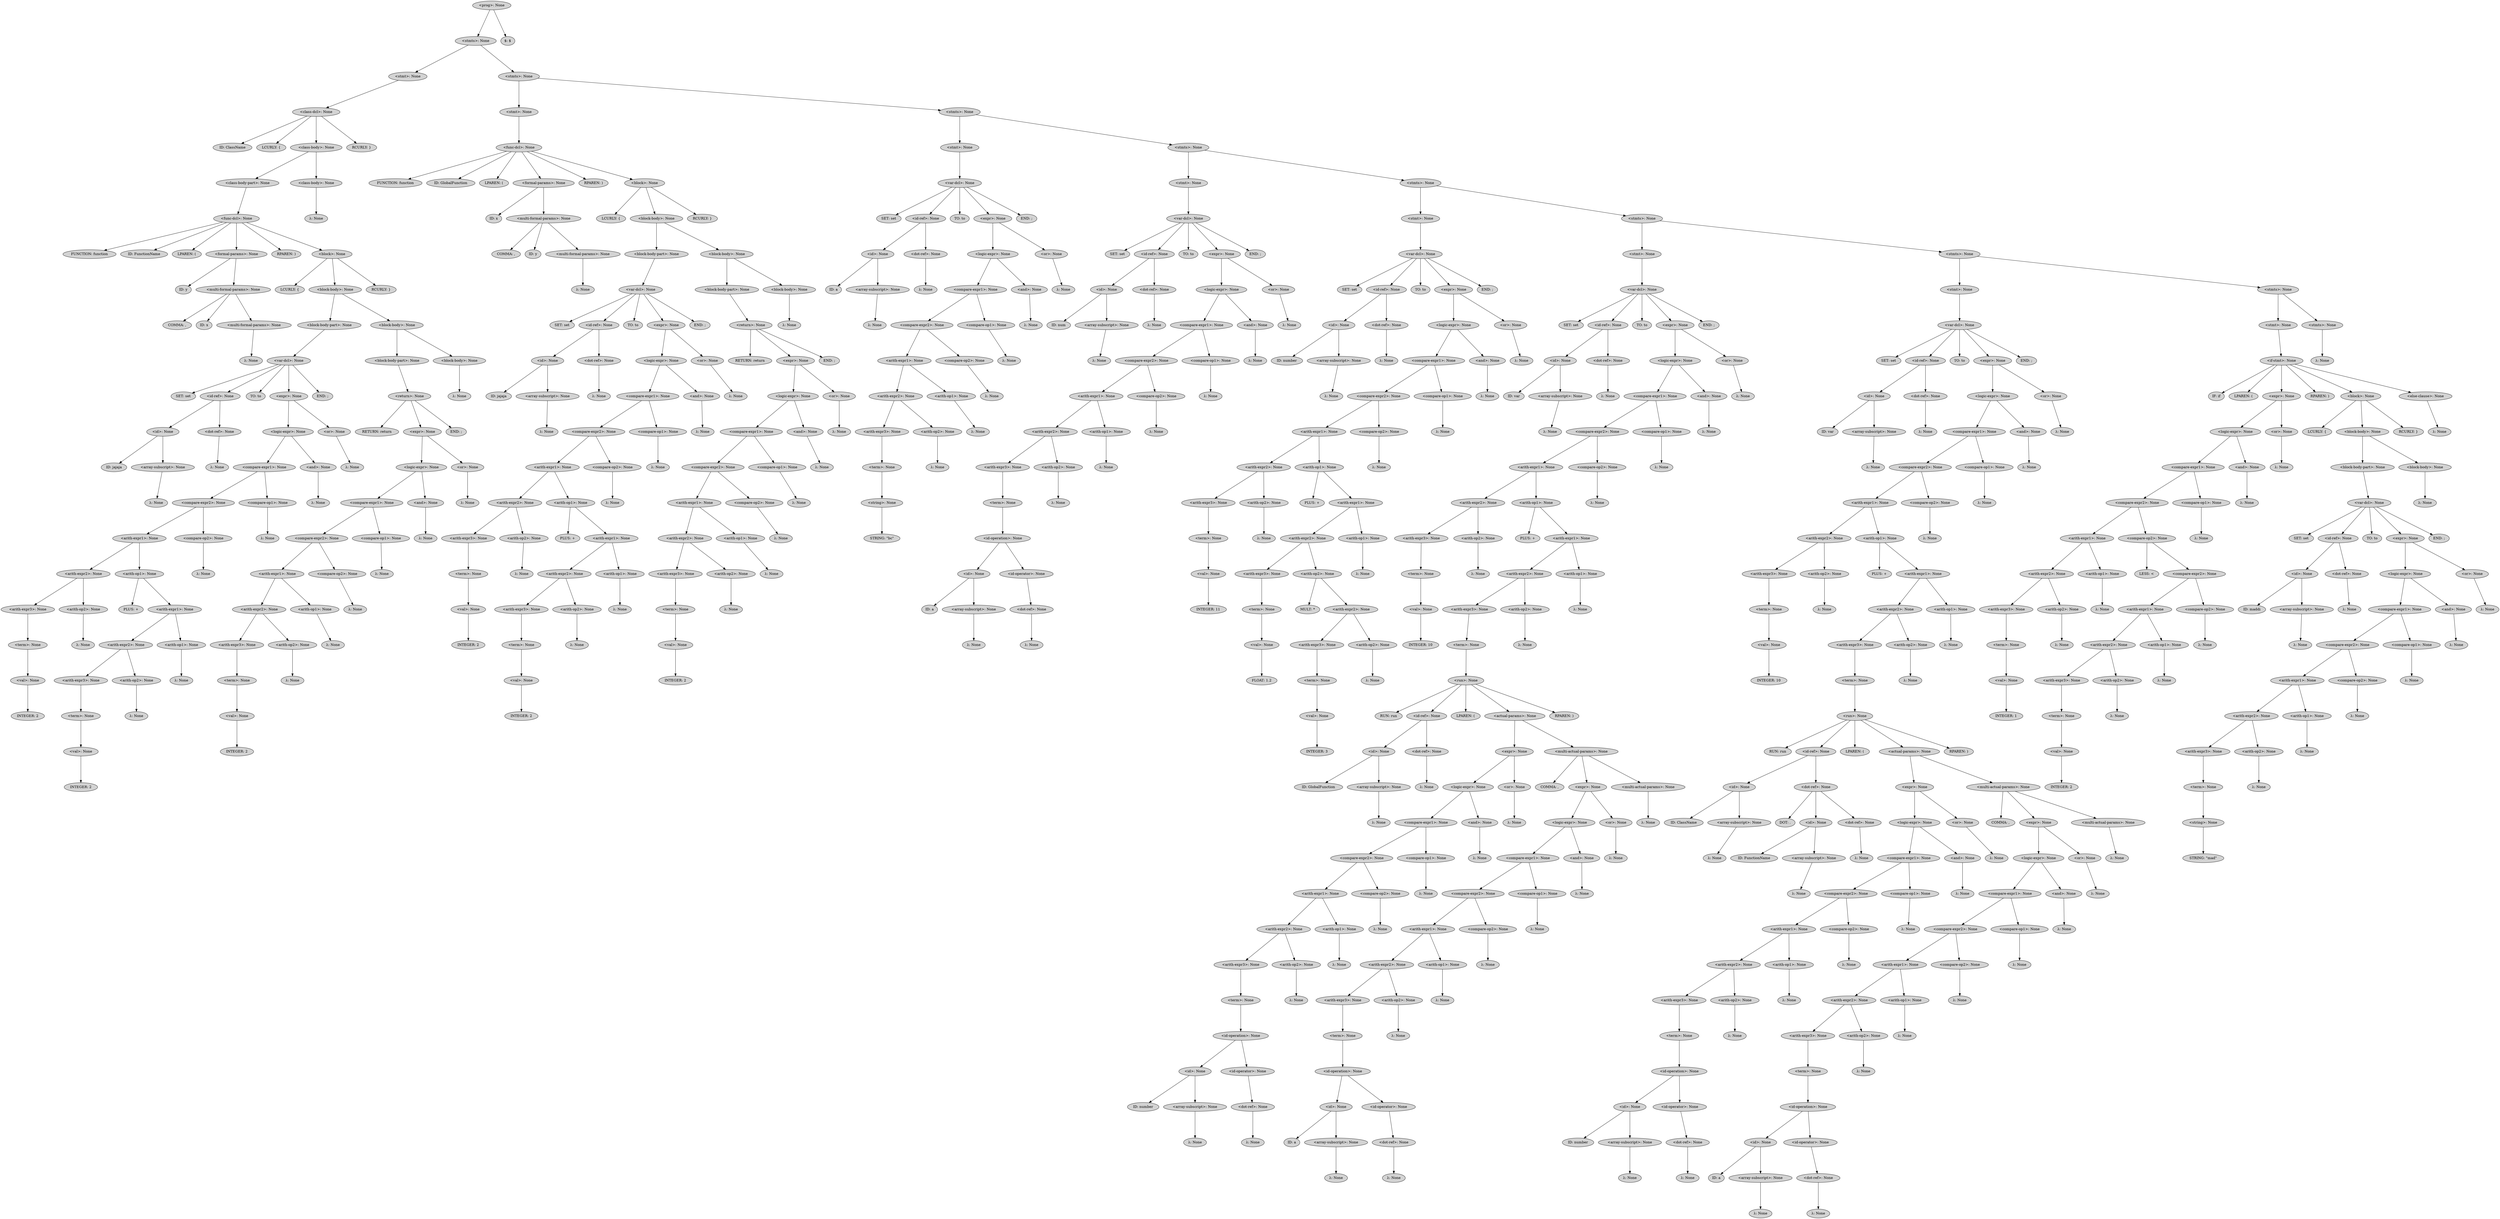 digraph G {
	graph [ranksep=1.5 ratio=fill]
	node [style=filled]
	overlap=false
	8727571259933 [label="<prog>: None"]
	-9223363309283515844 [label="<stmts>: None"]
	8727571259933 -> -9223363309283515844
	-9223363309283515872 [label="<stmt>: None"]
	-9223363309283515844 -> -9223363309283515872
	8727571259982 [label="<class-dcl>: None"]
	-9223363309283515872 -> 8727571259982
	8727571259940 [label="ID: ClassName"]
	8727571259982 -> 8727571259940
	-9223363309283515851 [label="LCURLY: {"]
	8727571259982 -> -9223363309283515851
	-9223363309283515830 [label="<class-body>: None"]
	8727571259982 -> -9223363309283515830
	-9223363309283515858 [label="<class-body-part>: None"]
	-9223363309283515830 -> -9223363309283515858
	8727571259989 [label="<func-dcl>: None"]
	-9223363309283515858 -> 8727571259989
	8727571259975 [label="FUNCTION: function"]
	8727571259989 -> 8727571259975
	-9223363309283515802 [label="ID: FunctionName"]
	8727571259989 -> -9223363309283515802
	-9223363309283515816 [label="LPAREN: ("]
	8727571259989 -> -9223363309283515816
	8727571260003 [label="<formal-params>: None"]
	8727571259989 -> 8727571260003
	-9223363309283515809 [label="ID: y"]
	8727571260003 -> -9223363309283515809
	8727571260010 [label="<multi-formal-params>: None"]
	8727571260003 -> 8727571260010
	8727571260017 [label="COMMA: ,"]
	8727571260010 -> 8727571260017
	-9223363309283515788 [label="ID: x"]
	8727571260010 -> -9223363309283515788
	8727571260024 [label="<multi-formal-params>: None"]
	8727571260010 -> 8727571260024
	-9223363309283515781 [label="λ: None"]
	8727571260024 -> -9223363309283515781
	-9223363309283515795 [label="RPAREN: )"]
	8727571259989 -> -9223363309283515795
	8727571259996 [label="<block>: None"]
	8727571259989 -> 8727571259996
	8727571260031 [label="LCURLY: {"]
	8727571259996 -> 8727571260031
	-9223363309283515774 [label="<block-body>: None"]
	8727571259996 -> -9223363309283515774
	-9223363309283515767 [label="<block-body-part>: None"]
	-9223363309283515774 -> -9223363309283515767
	-9223363309283515760 [label="<var-dcl>: None"]
	-9223363309283515767 -> -9223363309283515760
	8727571260052 [label="SET: set"]
	-9223363309283515760 -> 8727571260052
	-9223363309283515753 [label="<id-ref>: None"]
	-9223363309283515760 -> -9223363309283515753
	-9223363309283515739 [label="<id>: None"]
	-9223363309283515753 -> -9223363309283515739
	-9223363309283515732 [label="ID: jajaja"]
	-9223363309283515739 -> -9223363309283515732
	8727571260080 [label="<array-subscript>: None"]
	-9223363309283515739 -> 8727571260080
	-9223363309283515725 [label="λ: None"]
	8727571260080 -> -9223363309283515725
	8727571260073 [label="<dot-ref>: None"]
	-9223363309283515753 -> 8727571260073
	8727571260087 [label="λ: None"]
	8727571260073 -> 8727571260087
	8727571260059 [label="TO: to"]
	-9223363309283515760 -> 8727571260059
	-9223363309283515746 [label="<expr>: None"]
	-9223363309283515760 -> -9223363309283515746
	-9223363309283515718 [label="<logic-expr>: None"]
	-9223363309283515746 -> -9223363309283515718
	-9223363309283515711 [label="<compare-expr1>: None"]
	-9223363309283515718 -> -9223363309283515711
	-9223363309283515704 [label="<compare-expr2>: None"]
	-9223363309283515711 -> -9223363309283515704
	-9223363309283515697 [label="<arith-expr1>: None"]
	-9223363309283515704 -> -9223363309283515697
	-9223363309283515690 [label="<arith-expr2>: None"]
	-9223363309283515697 -> -9223363309283515690
	-9223363309283515683 [label="<arith-expr3>: None"]
	-9223363309283515690 -> -9223363309283515683
	-9223363309283515676 [label="<term>: None"]
	-9223363309283515683 -> -9223363309283515676
	8727571260136 [label="<val>: None"]
	-9223363309283515676 -> 8727571260136
	-9223363309283515669 [label="INTEGER: 2"]
	8727571260136 -> -9223363309283515669
	8727571260129 [label="<arith-op2>: None"]
	-9223363309283515690 -> 8727571260129
	8727571260143 [label="λ: None"]
	8727571260129 -> 8727571260143
	8727571260122 [label="<arith-op1>: None"]
	-9223363309283515697 -> 8727571260122
	-9223363309283515662 [label="PLUS: +"]
	8727571260122 -> -9223363309283515662
	8727571260150 [label="<arith-expr1>: None"]
	8727571260122 -> 8727571260150
	-9223363309283515655 [label="<arith-expr2>: None"]
	8727571260150 -> -9223363309283515655
	-9223363309283513596 [label="<arith-expr3>: None"]
	-9223363309283515655 -> -9223363309283513596
	-9223363309283513589 [label="<term>: None"]
	-9223363309283513596 -> -9223363309283513589
	8727571262223 [label="<val>: None"]
	-9223363309283513589 -> 8727571262223
	-9223363309283513582 [label="INTEGER: 2"]
	8727571262223 -> -9223363309283513582
	8727571262216 [label="<arith-op2>: None"]
	-9223363309283515655 -> 8727571262216
	8727571262230 [label="λ: None"]
	8727571262216 -> 8727571262230
	8727571260157 [label="<arith-op1>: None"]
	8727571260150 -> 8727571260157
	-9223363309283513575 [label="λ: None"]
	8727571260157 -> -9223363309283513575
	8727571260115 [label="<compare-op2>: None"]
	-9223363309283515704 -> 8727571260115
	8727571262237 [label="λ: None"]
	8727571260115 -> 8727571262237
	8727571260108 [label="<compare-op1>: None"]
	-9223363309283515711 -> 8727571260108
	-9223363309283513568 [label="λ: None"]
	8727571260108 -> -9223363309283513568
	8727571260101 [label="<and>: None"]
	-9223363309283515718 -> 8727571260101
	8727571262244 [label="λ: None"]
	8727571260101 -> 8727571262244
	8727571260094 [label="<or>: None"]
	-9223363309283515746 -> 8727571260094
	-9223363309283513561 [label="λ: None"]
	8727571260094 -> -9223363309283513561
	8727571260066 [label="END: ;"]
	-9223363309283515760 -> 8727571260066
	8727571260045 [label="<block-body>: None"]
	-9223363309283515774 -> 8727571260045
	8727571262251 [label="<block-body-part>: None"]
	8727571260045 -> 8727571262251
	8727571262258 [label="<return>: None"]
	8727571262251 -> 8727571262258
	-9223363309283513547 [label="RETURN: return"]
	8727571262258 -> -9223363309283513547
	8727571262265 [label="<expr>: None"]
	8727571262258 -> 8727571262265
	8727571262272 [label="<logic-expr>: None"]
	8727571262265 -> 8727571262272
	8727571262279 [label="<compare-expr1>: None"]
	8727571262272 -> 8727571262279
	8727571262286 [label="<compare-expr2>: None"]
	8727571262279 -> 8727571262286
	8727571262293 [label="<arith-expr1>: None"]
	8727571262286 -> 8727571262293
	8727571262300 [label="<arith-expr2>: None"]
	8727571262293 -> 8727571262300
	8727571262307 [label="<arith-expr3>: None"]
	8727571262300 -> 8727571262307
	8727571262314 [label="<term>: None"]
	8727571262307 -> 8727571262314
	-9223363309283513491 [label="<val>: None"]
	8727571262314 -> -9223363309283513491
	8727571262321 [label="INTEGER: 2"]
	-9223363309283513491 -> 8727571262321
	-9223363309283513498 [label="<arith-op2>: None"]
	8727571262300 -> -9223363309283513498
	-9223363309283513484 [label="λ: None"]
	-9223363309283513498 -> -9223363309283513484
	-9223363309283513505 [label="<arith-op1>: None"]
	8727571262293 -> -9223363309283513505
	8727571262328 [label="λ: None"]
	-9223363309283513505 -> 8727571262328
	-9223363309283513512 [label="<compare-op2>: None"]
	8727571262286 -> -9223363309283513512
	-9223363309283513477 [label="λ: None"]
	-9223363309283513512 -> -9223363309283513477
	-9223363309283513519 [label="<compare-op1>: None"]
	8727571262279 -> -9223363309283513519
	8727571262335 [label="λ: None"]
	-9223363309283513519 -> 8727571262335
	-9223363309283513526 [label="<and>: None"]
	8727571262272 -> -9223363309283513526
	-9223363309283513470 [label="λ: None"]
	-9223363309283513526 -> -9223363309283513470
	-9223363309283513533 [label="<or>: None"]
	8727571262265 -> -9223363309283513533
	8727571262342 [label="λ: None"]
	-9223363309283513533 -> 8727571262342
	-9223363309283513540 [label="END: ;"]
	8727571262258 -> -9223363309283513540
	-9223363309283513554 [label="<block-body>: None"]
	8727571260045 -> -9223363309283513554
	-9223363309283513463 [label="λ: None"]
	-9223363309283513554 -> -9223363309283513463
	8727571260038 [label="RCURLY: }"]
	8727571259996 -> 8727571260038
	-9223363309283515823 [label="<class-body>: None"]
	-9223363309283515830 -> -9223363309283515823
	8727571262349 [label="λ: None"]
	-9223363309283515823 -> 8727571262349
	8727571259961 [label="RCURLY: }"]
	8727571259982 -> 8727571259961
	-9223363309283515837 [label="<stmts>: None"]
	-9223363309283515844 -> -9223363309283515837
	-9223363309283513456 [label="<stmt>: None"]
	-9223363309283515837 -> -9223363309283513456
	-9223363309283513449 [label="<func-dcl>: None"]
	-9223363309283513456 -> -9223363309283513449
	8727571262363 [label="FUNCTION: function"]
	-9223363309283513449 -> 8727571262363
	-9223363309283513442 [label="ID: GlobalFunction"]
	-9223363309283513449 -> -9223363309283513442
	8727571262370 [label="LPAREN: ("]
	-9223363309283513449 -> 8727571262370
	-9223363309283513435 [label="<formal-params>: None"]
	-9223363309283513449 -> -9223363309283513435
	8727571262384 [label="ID: x"]
	-9223363309283513435 -> 8727571262384
	-9223363309283513421 [label="<multi-formal-params>: None"]
	-9223363309283513435 -> -9223363309283513421
	8727571262391 [label="COMMA: ,"]
	-9223363309283513421 -> 8727571262391
	-9223363309283513414 [label="ID: y"]
	-9223363309283513421 -> -9223363309283513414
	8727571262398 [label="<multi-formal-params>: None"]
	-9223363309283513421 -> 8727571262398
	-9223363309283513407 [label="λ: None"]
	8727571262398 -> -9223363309283513407
	8727571262377 [label="RPAREN: )"]
	-9223363309283513449 -> 8727571262377
	-9223363309283513428 [label="<block>: None"]
	-9223363309283513449 -> -9223363309283513428
	8727571262405 [label="LCURLY: {"]
	-9223363309283513428 -> 8727571262405
	-9223363309283513400 [label="<block-body>: None"]
	-9223363309283513428 -> -9223363309283513400
	-9223363309283513393 [label="<block-body-part>: None"]
	-9223363309283513400 -> -9223363309283513393
	-9223363309283513386 [label="<var-dcl>: None"]
	-9223363309283513393 -> -9223363309283513386
	8727571262426 [label="SET: set"]
	-9223363309283513386 -> 8727571262426
	-9223363309283513379 [label="<id-ref>: None"]
	-9223363309283513386 -> -9223363309283513379
	-9223363309283513365 [label="<id>: None"]
	-9223363309283513379 -> -9223363309283513365
	-9223363309283513358 [label="ID: jajaja"]
	-9223363309283513365 -> -9223363309283513358
	8727571262454 [label="<array-subscript>: None"]
	-9223363309283513365 -> 8727571262454
	-9223363309283513351 [label="λ: None"]
	8727571262454 -> -9223363309283513351
	8727571262447 [label="<dot-ref>: None"]
	-9223363309283513379 -> 8727571262447
	8727571262461 [label="λ: None"]
	8727571262447 -> 8727571262461
	8727571262433 [label="TO: to"]
	-9223363309283513386 -> 8727571262433
	-9223363309283513372 [label="<expr>: None"]
	-9223363309283513386 -> -9223363309283513372
	-9223363309283512572 [label="<logic-expr>: None"]
	-9223363309283513372 -> -9223363309283512572
	-9223363309283512565 [label="<compare-expr1>: None"]
	-9223363309283512572 -> -9223363309283512565
	-9223363309283512558 [label="<compare-expr2>: None"]
	-9223363309283512565 -> -9223363309283512558
	-9223363309283512551 [label="<arith-expr1>: None"]
	-9223363309283512558 -> -9223363309283512551
	-9223363309283512544 [label="<arith-expr2>: None"]
	-9223363309283512551 -> -9223363309283512544
	-9223363309283512537 [label="<arith-expr3>: None"]
	-9223363309283512544 -> -9223363309283512537
	-9223363309283512530 [label="<term>: None"]
	-9223363309283512537 -> -9223363309283512530
	8727571263282 [label="<val>: None"]
	-9223363309283512530 -> 8727571263282
	-9223363309283512523 [label="INTEGER: 2"]
	8727571263282 -> -9223363309283512523
	8727571263275 [label="<arith-op2>: None"]
	-9223363309283512544 -> 8727571263275
	8727571263289 [label="λ: None"]
	8727571263275 -> 8727571263289
	8727571263268 [label="<arith-op1>: None"]
	-9223363309283512551 -> 8727571263268
	-9223363309283512516 [label="PLUS: +"]
	8727571263268 -> -9223363309283512516
	8727571263296 [label="<arith-expr1>: None"]
	8727571263268 -> 8727571263296
	-9223363309283512509 [label="<arith-expr2>: None"]
	8727571263296 -> -9223363309283512509
	-9223363309283512502 [label="<arith-expr3>: None"]
	-9223363309283512509 -> -9223363309283512502
	-9223363309283512495 [label="<term>: None"]
	-9223363309283512502 -> -9223363309283512495
	8727571263317 [label="<val>: None"]
	-9223363309283512495 -> 8727571263317
	-9223363309283512488 [label="INTEGER: 2"]
	8727571263317 -> -9223363309283512488
	8727571263310 [label="<arith-op2>: None"]
	-9223363309283512509 -> 8727571263310
	8727571263324 [label="λ: None"]
	8727571263310 -> 8727571263324
	8727571263303 [label="<arith-op1>: None"]
	8727571263296 -> 8727571263303
	-9223363309283512481 [label="λ: None"]
	8727571263303 -> -9223363309283512481
	8727571263261 [label="<compare-op2>: None"]
	-9223363309283512558 -> 8727571263261
	8727571263331 [label="λ: None"]
	8727571263261 -> 8727571263331
	8727571263254 [label="<compare-op1>: None"]
	-9223363309283512565 -> 8727571263254
	-9223363309283512474 [label="λ: None"]
	8727571263254 -> -9223363309283512474
	8727571263247 [label="<and>: None"]
	-9223363309283512572 -> 8727571263247
	8727571263338 [label="λ: None"]
	8727571263247 -> 8727571263338
	8727571263240 [label="<or>: None"]
	-9223363309283513372 -> 8727571263240
	-9223363309283512467 [label="λ: None"]
	8727571263240 -> -9223363309283512467
	8727571262440 [label="END: ;"]
	-9223363309283513386 -> 8727571262440
	8727571262419 [label="<block-body>: None"]
	-9223363309283513400 -> 8727571262419
	8727571263345 [label="<block-body-part>: None"]
	8727571262419 -> 8727571263345
	8727571263352 [label="<return>: None"]
	8727571263345 -> 8727571263352
	-9223363309283512453 [label="RETURN: return"]
	8727571263352 -> -9223363309283512453
	8727571263359 [label="<expr>: None"]
	8727571263352 -> 8727571263359
	8727571263366 [label="<logic-expr>: None"]
	8727571263359 -> 8727571263366
	8727571263373 [label="<compare-expr1>: None"]
	8727571263366 -> 8727571263373
	8727571263380 [label="<compare-expr2>: None"]
	8727571263373 -> 8727571263380
	8727571263387 [label="<arith-expr1>: None"]
	8727571263380 -> 8727571263387
	8727571263394 [label="<arith-expr2>: None"]
	8727571263387 -> 8727571263394
	8727571263401 [label="<arith-expr3>: None"]
	8727571263394 -> 8727571263401
	8727571263408 [label="<term>: None"]
	8727571263401 -> 8727571263408
	-9223363309283512397 [label="<val>: None"]
	8727571263408 -> -9223363309283512397
	8727571263415 [label="INTEGER: 2"]
	-9223363309283512397 -> 8727571263415
	-9223363309283512404 [label="<arith-op2>: None"]
	8727571263394 -> -9223363309283512404
	-9223363309283512390 [label="λ: None"]
	-9223363309283512404 -> -9223363309283512390
	-9223363309283512411 [label="<arith-op1>: None"]
	8727571263387 -> -9223363309283512411
	8727571263422 [label="λ: None"]
	-9223363309283512411 -> 8727571263422
	-9223363309283512418 [label="<compare-op2>: None"]
	8727571263380 -> -9223363309283512418
	-9223363309283512383 [label="λ: None"]
	-9223363309283512418 -> -9223363309283512383
	-9223363309283512425 [label="<compare-op1>: None"]
	8727571263373 -> -9223363309283512425
	8727571263429 [label="λ: None"]
	-9223363309283512425 -> 8727571263429
	-9223363309283512432 [label="<and>: None"]
	8727571263366 -> -9223363309283512432
	-9223363309283512376 [label="λ: None"]
	-9223363309283512432 -> -9223363309283512376
	-9223363309283512439 [label="<or>: None"]
	8727571263359 -> -9223363309283512439
	8727571263436 [label="λ: None"]
	-9223363309283512439 -> 8727571263436
	-9223363309283512446 [label="END: ;"]
	8727571263352 -> -9223363309283512446
	-9223363309283512460 [label="<block-body>: None"]
	8727571262419 -> -9223363309283512460
	-9223363309283512369 [label="λ: None"]
	-9223363309283512460 -> -9223363309283512369
	8727571262412 [label="RCURLY: }"]
	-9223363309283513428 -> 8727571262412
	8727571262356 [label="<stmts>: None"]
	-9223363309283515837 -> 8727571262356
	8727571263443 [label="<stmt>: None"]
	8727571262356 -> 8727571263443
	8727571263450 [label="<var-dcl>: None"]
	8727571263443 -> 8727571263450
	-9223363309283512355 [label="SET: set"]
	8727571263450 -> -9223363309283512355
	8727571263457 [label="<id-ref>: None"]
	8727571263450 -> 8727571263457
	8727571263471 [label="<id>: None"]
	8727571263457 -> 8727571263471
	8727571263478 [label="ID: a"]
	8727571263471 -> 8727571263478
	-9223363309283512327 [label="<array-subscript>: None"]
	8727571263471 -> -9223363309283512327
	8727571263485 [label="λ: None"]
	-9223363309283512327 -> 8727571263485
	-9223363309283512334 [label="<dot-ref>: None"]
	8727571263457 -> -9223363309283512334
	-9223363309283510780 [label="λ: None"]
	-9223363309283512334 -> -9223363309283510780
	-9223363309283512348 [label="TO: to"]
	8727571263450 -> -9223363309283512348
	8727571263464 [label="<expr>: None"]
	8727571263450 -> 8727571263464
	8727571265032 [label="<logic-expr>: None"]
	8727571263464 -> 8727571265032
	8727571265039 [label="<compare-expr1>: None"]
	8727571265032 -> 8727571265039
	8727571265046 [label="<compare-expr2>: None"]
	8727571265039 -> 8727571265046
	8727571265053 [label="<arith-expr1>: None"]
	8727571265046 -> 8727571265053
	8727571265060 [label="<arith-expr2>: None"]
	8727571265053 -> 8727571265060
	8727571265067 [label="<arith-expr3>: None"]
	8727571265060 -> 8727571265067
	8727571265074 [label="<term>: None"]
	8727571265067 -> 8727571265074
	-9223363309283510731 [label="<string>: None"]
	8727571265074 -> -9223363309283510731
	8727571265081 [label="STRING: \"bc\""]
	-9223363309283510731 -> 8727571265081
	-9223363309283510738 [label="<arith-op2>: None"]
	8727571265060 -> -9223363309283510738
	-9223363309283510724 [label="λ: None"]
	-9223363309283510738 -> -9223363309283510724
	-9223363309283510745 [label="<arith-op1>: None"]
	8727571265053 -> -9223363309283510745
	8727571265088 [label="λ: None"]
	-9223363309283510745 -> 8727571265088
	-9223363309283510752 [label="<compare-op2>: None"]
	8727571265046 -> -9223363309283510752
	-9223363309283510717 [label="λ: None"]
	-9223363309283510752 -> -9223363309283510717
	-9223363309283510759 [label="<compare-op1>: None"]
	8727571265039 -> -9223363309283510759
	8727571265095 [label="λ: None"]
	-9223363309283510759 -> 8727571265095
	-9223363309283510766 [label="<and>: None"]
	8727571265032 -> -9223363309283510766
	-9223363309283510710 [label="λ: None"]
	-9223363309283510766 -> -9223363309283510710
	-9223363309283510773 [label="<or>: None"]
	8727571263464 -> -9223363309283510773
	8727571265102 [label="λ: None"]
	-9223363309283510773 -> 8727571265102
	-9223363309283512341 [label="END: ;"]
	8727571263450 -> -9223363309283512341
	-9223363309283512362 [label="<stmts>: None"]
	8727571262356 -> -9223363309283512362
	-9223363309283510703 [label="<stmt>: None"]
	-9223363309283512362 -> -9223363309283510703
	-9223363309283510696 [label="<var-dcl>: None"]
	-9223363309283510703 -> -9223363309283510696
	8727571265116 [label="SET: set"]
	-9223363309283510696 -> 8727571265116
	-9223363309283510689 [label="<id-ref>: None"]
	-9223363309283510696 -> -9223363309283510689
	-9223363309283510675 [label="<id>: None"]
	-9223363309283510689 -> -9223363309283510675
	-9223363309283510668 [label="ID: num"]
	-9223363309283510675 -> -9223363309283510668
	8727571265144 [label="<array-subscript>: None"]
	-9223363309283510675 -> 8727571265144
	-9223363309283510661 [label="λ: None"]
	8727571265144 -> -9223363309283510661
	8727571265137 [label="<dot-ref>: None"]
	-9223363309283510689 -> 8727571265137
	8727571265151 [label="λ: None"]
	8727571265137 -> 8727571265151
	8727571265123 [label="TO: to"]
	-9223363309283510696 -> 8727571265123
	-9223363309283510682 [label="<expr>: None"]
	-9223363309283510696 -> -9223363309283510682
	-9223363309283510654 [label="<logic-expr>: None"]
	-9223363309283510682 -> -9223363309283510654
	-9223363309283510647 [label="<compare-expr1>: None"]
	-9223363309283510654 -> -9223363309283510647
	-9223363309283510640 [label="<compare-expr2>: None"]
	-9223363309283510647 -> -9223363309283510640
	-9223363309283510633 [label="<arith-expr1>: None"]
	-9223363309283510640 -> -9223363309283510633
	-9223363309283510626 [label="<arith-expr2>: None"]
	-9223363309283510633 -> -9223363309283510626
	-9223363309283510619 [label="<arith-expr3>: None"]
	-9223363309283510626 -> -9223363309283510619
	-9223363309283510612 [label="<term>: None"]
	-9223363309283510619 -> -9223363309283510612
	8727571265200 [label="<id-operation>: None"]
	-9223363309283510612 -> 8727571265200
	-9223363309283510605 [label="<id>: None"]
	8727571265200 -> -9223363309283510605
	-9223363309283510598 [label="ID: a"]
	-9223363309283510605 -> -9223363309283510598
	8727571265214 [label="<array-subscript>: None"]
	-9223363309283510605 -> 8727571265214
	-9223363309283510591 [label="λ: None"]
	8727571265214 -> -9223363309283510591
	8727571265207 [label="<id-operator>: None"]
	8727571265200 -> 8727571265207
	8727571265221 [label="<dot-ref>: None"]
	8727571265207 -> 8727571265221
	-9223363309283510584 [label="λ: None"]
	8727571265221 -> -9223363309283510584
	8727571265193 [label="<arith-op2>: None"]
	-9223363309283510626 -> 8727571265193
	8727571265228 [label="λ: None"]
	8727571265193 -> 8727571265228
	8727571265186 [label="<arith-op1>: None"]
	-9223363309283510633 -> 8727571265186
	-9223363309283510577 [label="λ: None"]
	8727571265186 -> -9223363309283510577
	8727571265179 [label="<compare-op2>: None"]
	-9223363309283510640 -> 8727571265179
	8727571265235 [label="λ: None"]
	8727571265179 -> 8727571265235
	8727571265172 [label="<compare-op1>: None"]
	-9223363309283510647 -> 8727571265172
	-9223363309283510570 [label="λ: None"]
	8727571265172 -> -9223363309283510570
	8727571265165 [label="<and>: None"]
	-9223363309283510654 -> 8727571265165
	8727571265242 [label="λ: None"]
	8727571265165 -> 8727571265242
	8727571265158 [label="<or>: None"]
	-9223363309283510682 -> 8727571265158
	-9223363309283510563 [label="λ: None"]
	8727571265158 -> -9223363309283510563
	8727571265130 [label="END: ;"]
	-9223363309283510696 -> 8727571265130
	8727571265109 [label="<stmts>: None"]
	-9223363309283512362 -> 8727571265109
	8727571265249 [label="<stmt>: None"]
	8727571265109 -> 8727571265249
	8727571265256 [label="<var-dcl>: None"]
	8727571265249 -> 8727571265256
	-9223363309283510549 [label="SET: set"]
	8727571265256 -> -9223363309283510549
	8727571265263 [label="<id-ref>: None"]
	8727571265256 -> 8727571265263
	8727571265277 [label="<id>: None"]
	8727571265263 -> 8727571265277
	8727571266568 [label="ID: number"]
	8727571265277 -> 8727571266568
	-9223363309283509237 [label="<array-subscript>: None"]
	8727571265277 -> -9223363309283509237
	8727571266575 [label="λ: None"]
	-9223363309283509237 -> 8727571266575
	-9223363309283509244 [label="<dot-ref>: None"]
	8727571265263 -> -9223363309283509244
	-9223363309283509230 [label="λ: None"]
	-9223363309283509244 -> -9223363309283509230
	-9223363309283510542 [label="TO: to"]
	8727571265256 -> -9223363309283510542
	8727571265270 [label="<expr>: None"]
	8727571265256 -> 8727571265270
	8727571266582 [label="<logic-expr>: None"]
	8727571265270 -> 8727571266582
	8727571266589 [label="<compare-expr1>: None"]
	8727571266582 -> 8727571266589
	8727571266596 [label="<compare-expr2>: None"]
	8727571266589 -> 8727571266596
	8727571266603 [label="<arith-expr1>: None"]
	8727571266596 -> 8727571266603
	8727571266610 [label="<arith-expr2>: None"]
	8727571266603 -> 8727571266610
	8727571266617 [label="<arith-expr3>: None"]
	8727571266610 -> 8727571266617
	8727571266624 [label="<term>: None"]
	8727571266617 -> 8727571266624
	-9223363309283509181 [label="<val>: None"]
	8727571266624 -> -9223363309283509181
	8727571266631 [label="INTEGER: 11"]
	-9223363309283509181 -> 8727571266631
	-9223363309283509188 [label="<arith-op2>: None"]
	8727571266610 -> -9223363309283509188
	-9223363309283509174 [label="λ: None"]
	-9223363309283509188 -> -9223363309283509174
	-9223363309283509195 [label="<arith-op1>: None"]
	8727571266603 -> -9223363309283509195
	8727571266638 [label="PLUS: +"]
	-9223363309283509195 -> 8727571266638
	-9223363309283509167 [label="<arith-expr1>: None"]
	-9223363309283509195 -> -9223363309283509167
	8727571266645 [label="<arith-expr2>: None"]
	-9223363309283509167 -> 8727571266645
	8727571266652 [label="<arith-expr3>: None"]
	8727571266645 -> 8727571266652
	8727571266659 [label="<term>: None"]
	8727571266652 -> 8727571266659
	-9223363309283509146 [label="<val>: None"]
	8727571266659 -> -9223363309283509146
	8727571266666 [label="FLOAT: 1.2"]
	-9223363309283509146 -> 8727571266666
	-9223363309283509153 [label="<arith-op2>: None"]
	8727571266645 -> -9223363309283509153
	-9223363309283509139 [label="MULT: *"]
	-9223363309283509153 -> -9223363309283509139
	8727571266673 [label="<arith-expr2>: None"]
	-9223363309283509153 -> 8727571266673
	-9223363309283509132 [label="<arith-expr3>: None"]
	8727571266673 -> -9223363309283509132
	-9223363309283509125 [label="<term>: None"]
	-9223363309283509132 -> -9223363309283509125
	8727571266687 [label="<val>: None"]
	-9223363309283509125 -> 8727571266687
	-9223363309283509118 [label="INTEGER: 3"]
	8727571266687 -> -9223363309283509118
	8727571266680 [label="<arith-op2>: None"]
	8727571266673 -> 8727571266680
	8727571266694 [label="λ: None"]
	8727571266680 -> 8727571266694
	-9223363309283509160 [label="<arith-op1>: None"]
	-9223363309283509167 -> -9223363309283509160
	-9223363309283509111 [label="λ: None"]
	-9223363309283509160 -> -9223363309283509111
	-9223363309283509202 [label="<compare-op2>: None"]
	8727571266596 -> -9223363309283509202
	8727571266701 [label="λ: None"]
	-9223363309283509202 -> 8727571266701
	-9223363309283509209 [label="<compare-op1>: None"]
	8727571266589 -> -9223363309283509209
	-9223363309283509104 [label="λ: None"]
	-9223363309283509209 -> -9223363309283509104
	-9223363309283509216 [label="<and>: None"]
	8727571266582 -> -9223363309283509216
	8727571266708 [label="λ: None"]
	-9223363309283509216 -> 8727571266708
	-9223363309283509223 [label="<or>: None"]
	8727571265270 -> -9223363309283509223
	-9223363309283509097 [label="λ: None"]
	-9223363309283509223 -> -9223363309283509097
	-9223363309283510535 [label="END: ;"]
	8727571265256 -> -9223363309283510535
	-9223363309283510556 [label="<stmts>: None"]
	8727571265109 -> -9223363309283510556
	8727571266715 [label="<stmt>: None"]
	-9223363309283510556 -> 8727571266715
	8727571266722 [label="<var-dcl>: None"]
	8727571266715 -> 8727571266722
	-9223363309283509083 [label="SET: set"]
	8727571266722 -> -9223363309283509083
	8727571266729 [label="<id-ref>: None"]
	8727571266722 -> 8727571266729
	8727571266743 [label="<id>: None"]
	8727571266729 -> 8727571266743
	8727571266750 [label="ID: var"]
	8727571266743 -> 8727571266750
	-9223363309283509055 [label="<array-subscript>: None"]
	8727571266743 -> -9223363309283509055
	8727571266757 [label="λ: None"]
	-9223363309283509055 -> 8727571266757
	-9223363309283509062 [label="<dot-ref>: None"]
	8727571266729 -> -9223363309283509062
	-9223363309283509048 [label="λ: None"]
	-9223363309283509062 -> -9223363309283509048
	-9223363309283509076 [label="TO: to"]
	8727571266722 -> -9223363309283509076
	8727571266736 [label="<expr>: None"]
	8727571266722 -> 8727571266736
	8727571266764 [label="<logic-expr>: None"]
	8727571266736 -> 8727571266764
	8727571266771 [label="<compare-expr1>: None"]
	8727571266764 -> 8727571266771
	8727571266778 [label="<compare-expr2>: None"]
	8727571266771 -> 8727571266778
	8727571266785 [label="<arith-expr1>: None"]
	8727571266778 -> 8727571266785
	8727571266792 [label="<arith-expr2>: None"]
	8727571266785 -> 8727571266792
	8727571266799 [label="<arith-expr3>: None"]
	8727571266792 -> 8727571266799
	8727571266806 [label="<term>: None"]
	8727571266799 -> 8727571266806
	-9223363309283508999 [label="<val>: None"]
	8727571266806 -> -9223363309283508999
	8727571266813 [label="INTEGER: 10"]
	-9223363309283508999 -> 8727571266813
	-9223363309283509006 [label="<arith-op2>: None"]
	8727571266792 -> -9223363309283509006
	-9223363309283507708 [label="λ: None"]
	-9223363309283509006 -> -9223363309283507708
	-9223363309283509013 [label="<arith-op1>: None"]
	8727571266785 -> -9223363309283509013
	8727571268104 [label="PLUS: +"]
	-9223363309283509013 -> 8727571268104
	-9223363309283507701 [label="<arith-expr1>: None"]
	-9223363309283509013 -> -9223363309283507701
	8727571268111 [label="<arith-expr2>: None"]
	-9223363309283507701 -> 8727571268111
	8727571268118 [label="<arith-expr3>: None"]
	8727571268111 -> 8727571268118
	8727571268125 [label="<term>: None"]
	8727571268118 -> 8727571268125
	-9223363309283507680 [label="<run>: None"]
	8727571268125 -> -9223363309283507680
	8727571268132 [label="RUN: run"]
	-9223363309283507680 -> 8727571268132
	-9223363309283507673 [label="<id-ref>: None"]
	-9223363309283507680 -> -9223363309283507673
	-9223363309283507659 [label="<id>: None"]
	-9223363309283507673 -> -9223363309283507659
	-9223363309283507652 [label="ID: GlobalFunction"]
	-9223363309283507659 -> -9223363309283507652
	8727571268160 [label="<array-subscript>: None"]
	-9223363309283507659 -> 8727571268160
	-9223363309283507645 [label="λ: None"]
	8727571268160 -> -9223363309283507645
	8727571268153 [label="<dot-ref>: None"]
	-9223363309283507673 -> 8727571268153
	8727571268167 [label="λ: None"]
	8727571268153 -> 8727571268167
	8727571268139 [label="LPAREN: ("]
	-9223363309283507680 -> 8727571268139
	-9223363309283507666 [label="<actual-params>: None"]
	-9223363309283507680 -> -9223363309283507666
	-9223363309283507638 [label="<expr>: None"]
	-9223363309283507666 -> -9223363309283507638
	-9223363309283507631 [label="<logic-expr>: None"]
	-9223363309283507638 -> -9223363309283507631
	-9223363309283507624 [label="<compare-expr1>: None"]
	-9223363309283507631 -> -9223363309283507624
	-9223363309283507617 [label="<compare-expr2>: None"]
	-9223363309283507624 -> -9223363309283507617
	-9223363309283507610 [label="<arith-expr1>: None"]
	-9223363309283507617 -> -9223363309283507610
	-9223363309283507603 [label="<arith-expr2>: None"]
	-9223363309283507610 -> -9223363309283507603
	-9223363309283507596 [label="<arith-expr3>: None"]
	-9223363309283507603 -> -9223363309283507596
	-9223363309283507589 [label="<term>: None"]
	-9223363309283507596 -> -9223363309283507589
	8727571268223 [label="<id-operation>: None"]
	-9223363309283507589 -> 8727571268223
	-9223363309283507582 [label="<id>: None"]
	8727571268223 -> -9223363309283507582
	-9223363309283507575 [label="ID: number"]
	-9223363309283507582 -> -9223363309283507575
	8727571268237 [label="<array-subscript>: None"]
	-9223363309283507582 -> 8727571268237
	-9223363309283507568 [label="λ: None"]
	8727571268237 -> -9223363309283507568
	8727571268230 [label="<id-operator>: None"]
	8727571268223 -> 8727571268230
	8727571268244 [label="<dot-ref>: None"]
	8727571268230 -> 8727571268244
	-9223363309283507561 [label="λ: None"]
	8727571268244 -> -9223363309283507561
	8727571268216 [label="<arith-op2>: None"]
	-9223363309283507603 -> 8727571268216
	8727571268251 [label="λ: None"]
	8727571268216 -> 8727571268251
	8727571268209 [label="<arith-op1>: None"]
	-9223363309283507610 -> 8727571268209
	-9223363309283507554 [label="λ: None"]
	8727571268209 -> -9223363309283507554
	8727571268202 [label="<compare-op2>: None"]
	-9223363309283507617 -> 8727571268202
	8727571268258 [label="λ: None"]
	8727571268202 -> 8727571268258
	8727571268195 [label="<compare-op1>: None"]
	-9223363309283507624 -> 8727571268195
	-9223363309283507547 [label="λ: None"]
	8727571268195 -> -9223363309283507547
	8727571268188 [label="<and>: None"]
	-9223363309283507631 -> 8727571268188
	8727571268265 [label="λ: None"]
	8727571268188 -> 8727571268265
	8727571268181 [label="<or>: None"]
	-9223363309283507638 -> 8727571268181
	-9223363309283507540 [label="λ: None"]
	8727571268181 -> -9223363309283507540
	8727571268174 [label="<multi-actual-params>: None"]
	-9223363309283507666 -> 8727571268174
	8727571268272 [label="COMMA: ,"]
	8727571268174 -> 8727571268272
	-9223363309283507533 [label="<expr>: None"]
	8727571268174 -> -9223363309283507533
	-9223363309283507526 [label="<logic-expr>: None"]
	-9223363309283507533 -> -9223363309283507526
	-9223363309283507519 [label="<compare-expr1>: None"]
	-9223363309283507526 -> -9223363309283507519
	-9223363309283507512 [label="<compare-expr2>: None"]
	-9223363309283507519 -> -9223363309283507512
	-9223363309283507505 [label="<arith-expr1>: None"]
	-9223363309283507512 -> -9223363309283507505
	-9223363309283507498 [label="<arith-expr2>: None"]
	-9223363309283507505 -> -9223363309283507498
	-9223363309283507491 [label="<arith-expr3>: None"]
	-9223363309283507498 -> -9223363309283507491
	-9223363309283507484 [label="<term>: None"]
	-9223363309283507491 -> -9223363309283507484
	8727571268328 [label="<id-operation>: None"]
	-9223363309283507484 -> 8727571268328
	-9223363309283507477 [label="<id>: None"]
	8727571268328 -> -9223363309283507477
	-9223363309283507470 [label="ID: a"]
	-9223363309283507477 -> -9223363309283507470
	8727571268342 [label="<array-subscript>: None"]
	-9223363309283507477 -> 8727571268342
	-9223363309283507463 [label="λ: None"]
	8727571268342 -> -9223363309283507463
	8727571268335 [label="<id-operator>: None"]
	8727571268328 -> 8727571268335
	8727571268349 [label="<dot-ref>: None"]
	8727571268335 -> 8727571268349
	-9223363309283506684 [label="λ: None"]
	8727571268349 -> -9223363309283506684
	8727571268321 [label="<arith-op2>: None"]
	-9223363309283507498 -> 8727571268321
	8727571269128 [label="λ: None"]
	8727571268321 -> 8727571269128
	8727571268314 [label="<arith-op1>: None"]
	-9223363309283507505 -> 8727571268314
	-9223363309283506677 [label="λ: None"]
	8727571268314 -> -9223363309283506677
	8727571268307 [label="<compare-op2>: None"]
	-9223363309283507512 -> 8727571268307
	8727571269135 [label="λ: None"]
	8727571268307 -> 8727571269135
	8727571268300 [label="<compare-op1>: None"]
	-9223363309283507519 -> 8727571268300
	-9223363309283506670 [label="λ: None"]
	8727571268300 -> -9223363309283506670
	8727571268293 [label="<and>: None"]
	-9223363309283507526 -> 8727571268293
	8727571269142 [label="λ: None"]
	8727571268293 -> 8727571269142
	8727571268286 [label="<or>: None"]
	-9223363309283507533 -> 8727571268286
	-9223363309283506663 [label="λ: None"]
	8727571268286 -> -9223363309283506663
	8727571268279 [label="<multi-actual-params>: None"]
	8727571268174 -> 8727571268279
	8727571269149 [label="λ: None"]
	8727571268279 -> 8727571269149
	8727571268146 [label="RPAREN: )"]
	-9223363309283507680 -> 8727571268146
	-9223363309283507687 [label="<arith-op2>: None"]
	8727571268111 -> -9223363309283507687
	-9223363309283506656 [label="λ: None"]
	-9223363309283507687 -> -9223363309283506656
	-9223363309283507694 [label="<arith-op1>: None"]
	-9223363309283507701 -> -9223363309283507694
	8727571269156 [label="λ: None"]
	-9223363309283507694 -> 8727571269156
	-9223363309283509020 [label="<compare-op2>: None"]
	8727571266778 -> -9223363309283509020
	-9223363309283506649 [label="λ: None"]
	-9223363309283509020 -> -9223363309283506649
	-9223363309283509027 [label="<compare-op1>: None"]
	8727571266771 -> -9223363309283509027
	8727571269163 [label="λ: None"]
	-9223363309283509027 -> 8727571269163
	-9223363309283509034 [label="<and>: None"]
	8727571266764 -> -9223363309283509034
	-9223363309283506642 [label="λ: None"]
	-9223363309283509034 -> -9223363309283506642
	-9223363309283509041 [label="<or>: None"]
	8727571266736 -> -9223363309283509041
	8727571269170 [label="λ: None"]
	-9223363309283509041 -> 8727571269170
	-9223363309283509069 [label="END: ;"]
	8727571266722 -> -9223363309283509069
	-9223363309283509090 [label="<stmts>: None"]
	-9223363309283510556 -> -9223363309283509090
	-9223363309283506635 [label="<stmt>: None"]
	-9223363309283509090 -> -9223363309283506635
	-9223363309283506628 [label="<var-dcl>: None"]
	-9223363309283506635 -> -9223363309283506628
	8727571269184 [label="SET: set"]
	-9223363309283506628 -> 8727571269184
	-9223363309283506621 [label="<id-ref>: None"]
	-9223363309283506628 -> -9223363309283506621
	-9223363309283506607 [label="<id>: None"]
	-9223363309283506621 -> -9223363309283506607
	-9223363309283506600 [label="ID: var"]
	-9223363309283506607 -> -9223363309283506600
	8727571269212 [label="<array-subscript>: None"]
	-9223363309283506607 -> 8727571269212
	-9223363309283506593 [label="λ: None"]
	8727571269212 -> -9223363309283506593
	8727571269205 [label="<dot-ref>: None"]
	-9223363309283506621 -> 8727571269205
	8727571269219 [label="λ: None"]
	8727571269205 -> 8727571269219
	8727571269191 [label="TO: to"]
	-9223363309283506628 -> 8727571269191
	-9223363309283506614 [label="<expr>: None"]
	-9223363309283506628 -> -9223363309283506614
	-9223363309283506586 [label="<logic-expr>: None"]
	-9223363309283506614 -> -9223363309283506586
	-9223363309283506579 [label="<compare-expr1>: None"]
	-9223363309283506586 -> -9223363309283506579
	-9223363309283506572 [label="<compare-expr2>: None"]
	-9223363309283506579 -> -9223363309283506572
	-9223363309283506565 [label="<arith-expr1>: None"]
	-9223363309283506572 -> -9223363309283506565
	-9223363309283506558 [label="<arith-expr2>: None"]
	-9223363309283506565 -> -9223363309283506558
	-9223363309283506551 [label="<arith-expr3>: None"]
	-9223363309283506558 -> -9223363309283506551
	-9223363309283506544 [label="<term>: None"]
	-9223363309283506551 -> -9223363309283506544
	8727571269268 [label="<val>: None"]
	-9223363309283506544 -> 8727571269268
	-9223363309283506537 [label="INTEGER: 10"]
	8727571269268 -> -9223363309283506537
	8727571269261 [label="<arith-op2>: None"]
	-9223363309283506558 -> 8727571269261
	8727571269275 [label="λ: None"]
	8727571269261 -> 8727571269275
	8727571269254 [label="<arith-op1>: None"]
	-9223363309283506565 -> 8727571269254
	-9223363309283506530 [label="PLUS: +"]
	8727571269254 -> -9223363309283506530
	8727571269282 [label="<arith-expr1>: None"]
	8727571269254 -> 8727571269282
	-9223363309283506523 [label="<arith-expr2>: None"]
	8727571269282 -> -9223363309283506523
	-9223363309283506516 [label="<arith-expr3>: None"]
	-9223363309283506523 -> -9223363309283506516
	-9223363309283506509 [label="<term>: None"]
	-9223363309283506516 -> -9223363309283506509
	8727571269303 [label="<run>: None"]
	-9223363309283506509 -> 8727571269303
	-9223363309283506502 [label="RUN: run"]
	8727571269303 -> -9223363309283506502
	8727571269310 [label="<id-ref>: None"]
	8727571269303 -> 8727571269310
	8727571269324 [label="<id>: None"]
	8727571269310 -> 8727571269324
	8727571269331 [label="ID: ClassName"]
	8727571269324 -> 8727571269331
	-9223363309283506474 [label="<array-subscript>: None"]
	8727571269324 -> -9223363309283506474
	8727571269338 [label="λ: None"]
	-9223363309283506474 -> 8727571269338
	-9223363309283506481 [label="<dot-ref>: None"]
	8727571269310 -> -9223363309283506481
	-9223363309283506467 [label="DOT: ."]
	-9223363309283506481 -> -9223363309283506467
	8727571269345 [label="<id>: None"]
	-9223363309283506481 -> 8727571269345
	8727571269352 [label="ID: FunctionName"]
	8727571269345 -> 8727571269352
	-9223363309283506453 [label="<array-subscript>: None"]
	8727571269345 -> -9223363309283506453
	8727571269359 [label="λ: None"]
	-9223363309283506453 -> 8727571269359
	-9223363309283506460 [label="<dot-ref>: None"]
	-9223363309283506481 -> -9223363309283506460
	-9223363309283506446 [label="λ: None"]
	-9223363309283506460 -> -9223363309283506446
	-9223363309283506495 [label="LPAREN: ("]
	8727571269303 -> -9223363309283506495
	8727571269317 [label="<actual-params>: None"]
	8727571269303 -> 8727571269317
	8727571269366 [label="<expr>: None"]
	8727571269317 -> 8727571269366
	8727571269373 [label="<logic-expr>: None"]
	8727571269366 -> 8727571269373
	8727571270664 [label="<compare-expr1>: None"]
	8727571269373 -> 8727571270664
	8727571270671 [label="<compare-expr2>: None"]
	8727571270664 -> 8727571270671
	8727571270678 [label="<arith-expr1>: None"]
	8727571270671 -> 8727571270678
	8727571270685 [label="<arith-expr2>: None"]
	8727571270678 -> 8727571270685
	8727571270692 [label="<arith-expr3>: None"]
	8727571270685 -> 8727571270692
	8727571270699 [label="<term>: None"]
	8727571270692 -> 8727571270699
	-9223363309283505106 [label="<id-operation>: None"]
	8727571270699 -> -9223363309283505106
	8727571270706 [label="<id>: None"]
	-9223363309283505106 -> 8727571270706
	8727571270713 [label="ID: number"]
	8727571270706 -> 8727571270713
	-9223363309283505092 [label="<array-subscript>: None"]
	8727571270706 -> -9223363309283505092
	8727571270720 [label="λ: None"]
	-9223363309283505092 -> 8727571270720
	-9223363309283505099 [label="<id-operator>: None"]
	-9223363309283505106 -> -9223363309283505099
	-9223363309283505085 [label="<dot-ref>: None"]
	-9223363309283505099 -> -9223363309283505085
	8727571270727 [label="λ: None"]
	-9223363309283505085 -> 8727571270727
	-9223363309283505113 [label="<arith-op2>: None"]
	8727571270685 -> -9223363309283505113
	-9223363309283505078 [label="λ: None"]
	-9223363309283505113 -> -9223363309283505078
	-9223363309283505120 [label="<arith-op1>: None"]
	8727571270678 -> -9223363309283505120
	8727571270734 [label="λ: None"]
	-9223363309283505120 -> 8727571270734
	-9223363309283505127 [label="<compare-op2>: None"]
	8727571270671 -> -9223363309283505127
	-9223363309283505071 [label="λ: None"]
	-9223363309283505127 -> -9223363309283505071
	-9223363309283505134 [label="<compare-op1>: None"]
	8727571270664 -> -9223363309283505134
	8727571270741 [label="λ: None"]
	-9223363309283505134 -> 8727571270741
	-9223363309283505141 [label="<and>: None"]
	8727571269373 -> -9223363309283505141
	-9223363309283505064 [label="λ: None"]
	-9223363309283505141 -> -9223363309283505064
	-9223363309283505148 [label="<or>: None"]
	8727571269366 -> -9223363309283505148
	8727571270748 [label="λ: None"]
	-9223363309283505148 -> 8727571270748
	-9223363309283506439 [label="<multi-actual-params>: None"]
	8727571269317 -> -9223363309283506439
	-9223363309283505057 [label="COMMA: ,"]
	-9223363309283506439 -> -9223363309283505057
	8727571270755 [label="<expr>: None"]
	-9223363309283506439 -> 8727571270755
	8727571270762 [label="<logic-expr>: None"]
	8727571270755 -> 8727571270762
	8727571270769 [label="<compare-expr1>: None"]
	8727571270762 -> 8727571270769
	8727571270776 [label="<compare-expr2>: None"]
	8727571270769 -> 8727571270776
	8727571270783 [label="<arith-expr1>: None"]
	8727571270776 -> 8727571270783
	8727571270790 [label="<arith-expr2>: None"]
	8727571270783 -> 8727571270790
	8727571270797 [label="<arith-expr3>: None"]
	8727571270790 -> 8727571270797
	8727571270804 [label="<term>: None"]
	8727571270797 -> 8727571270804
	-9223363309283505001 [label="<id-operation>: None"]
	8727571270804 -> -9223363309283505001
	8727571270811 [label="<id>: None"]
	-9223363309283505001 -> 8727571270811
	8727571270818 [label="ID: a"]
	8727571270811 -> 8727571270818
	-9223363309283504987 [label="<array-subscript>: None"]
	8727571270811 -> -9223363309283504987
	8727571270825 [label="λ: None"]
	-9223363309283504987 -> 8727571270825
	-9223363309283504994 [label="<id-operator>: None"]
	-9223363309283505001 -> -9223363309283504994
	-9223363309283504980 [label="<dot-ref>: None"]
	-9223363309283504994 -> -9223363309283504980
	8727571270832 [label="λ: None"]
	-9223363309283504980 -> 8727571270832
	-9223363309283505008 [label="<arith-op2>: None"]
	8727571270790 -> -9223363309283505008
	-9223363309283504973 [label="λ: None"]
	-9223363309283505008 -> -9223363309283504973
	-9223363309283505015 [label="<arith-op1>: None"]
	8727571270783 -> -9223363309283505015
	8727571270839 [label="λ: None"]
	-9223363309283505015 -> 8727571270839
	-9223363309283505022 [label="<compare-op2>: None"]
	8727571270776 -> -9223363309283505022
	-9223363309283504966 [label="λ: None"]
	-9223363309283505022 -> -9223363309283504966
	-9223363309283505029 [label="<compare-op1>: None"]
	8727571270769 -> -9223363309283505029
	8727571270846 [label="λ: None"]
	-9223363309283505029 -> 8727571270846
	-9223363309283505036 [label="<and>: None"]
	8727571270762 -> -9223363309283505036
	-9223363309283504959 [label="λ: None"]
	-9223363309283505036 -> -9223363309283504959
	-9223363309283505043 [label="<or>: None"]
	8727571270755 -> -9223363309283505043
	8727571270853 [label="λ: None"]
	-9223363309283505043 -> 8727571270853
	-9223363309283505050 [label="<multi-actual-params>: None"]
	-9223363309283506439 -> -9223363309283505050
	-9223363309283504952 [label="λ: None"]
	-9223363309283505050 -> -9223363309283504952
	-9223363309283506488 [label="RPAREN: )"]
	8727571269303 -> -9223363309283506488
	8727571269296 [label="<arith-op2>: None"]
	-9223363309283506523 -> 8727571269296
	8727571270860 [label="λ: None"]
	8727571269296 -> 8727571270860
	8727571269289 [label="<arith-op1>: None"]
	8727571269282 -> 8727571269289
	-9223363309283504945 [label="λ: None"]
	8727571269289 -> -9223363309283504945
	8727571269247 [label="<compare-op2>: None"]
	-9223363309283506572 -> 8727571269247
	8727571270867 [label="λ: None"]
	8727571269247 -> 8727571270867
	8727571269240 [label="<compare-op1>: None"]
	-9223363309283506579 -> 8727571269240
	-9223363309283504938 [label="λ: None"]
	8727571269240 -> -9223363309283504938
	8727571269233 [label="<and>: None"]
	-9223363309283506586 -> 8727571269233
	8727571270874 [label="λ: None"]
	8727571269233 -> 8727571270874
	8727571269226 [label="<or>: None"]
	-9223363309283506614 -> 8727571269226
	-9223363309283504931 [label="λ: None"]
	8727571269226 -> -9223363309283504931
	8727571269198 [label="END: ;"]
	-9223363309283506628 -> 8727571269198
	8727571269177 [label="<stmts>: None"]
	-9223363309283509090 -> 8727571269177
	8727571270881 [label="<stmt>: None"]
	8727571269177 -> 8727571270881
	8727571270888 [label="<if-stmt>: None"]
	8727571270881 -> 8727571270888
	-9223363309283504917 [label="IF: if"]
	8727571270888 -> -9223363309283504917
	8727571270895 [label="LPAREN: ("]
	8727571270888 -> 8727571270895
	-9223363309283504910 [label="<expr>: None"]
	8727571270888 -> -9223363309283504910
	-9223363309283503868 [label="<logic-expr>: None"]
	-9223363309283504910 -> -9223363309283503868
	-9223363309283503861 [label="<compare-expr1>: None"]
	-9223363309283503868 -> -9223363309283503861
	-9223363309283503854 [label="<compare-expr2>: None"]
	-9223363309283503861 -> -9223363309283503854
	-9223363309283503847 [label="<arith-expr1>: None"]
	-9223363309283503854 -> -9223363309283503847
	-9223363309283503840 [label="<arith-expr2>: None"]
	-9223363309283503847 -> -9223363309283503840
	-9223363309283503833 [label="<arith-expr3>: None"]
	-9223363309283503840 -> -9223363309283503833
	-9223363309283503826 [label="<term>: None"]
	-9223363309283503833 -> -9223363309283503826
	8727571271986 [label="<val>: None"]
	-9223363309283503826 -> 8727571271986
	-9223363309283503819 [label="INTEGER: 1"]
	8727571271986 -> -9223363309283503819
	8727571271979 [label="<arith-op2>: None"]
	-9223363309283503840 -> 8727571271979
	8727571271993 [label="λ: None"]
	8727571271979 -> 8727571271993
	8727571271972 [label="<arith-op1>: None"]
	-9223363309283503847 -> 8727571271972
	-9223363309283503812 [label="λ: None"]
	8727571271972 -> -9223363309283503812
	8727571271965 [label="<compare-op2>: None"]
	-9223363309283503854 -> 8727571271965
	8727571272000 [label="LESS: <"]
	8727571271965 -> 8727571272000
	-9223363309283503805 [label="<compare-expr2>: None"]
	8727571271965 -> -9223363309283503805
	8727571272007 [label="<arith-expr1>: None"]
	-9223363309283503805 -> 8727571272007
	8727571272014 [label="<arith-expr2>: None"]
	8727571272007 -> 8727571272014
	8727571272021 [label="<arith-expr3>: None"]
	8727571272014 -> 8727571272021
	8727571272028 [label="<term>: None"]
	8727571272021 -> 8727571272028
	-9223363309283503777 [label="<val>: None"]
	8727571272028 -> -9223363309283503777
	8727571272035 [label="INTEGER: 2"]
	-9223363309283503777 -> 8727571272035
	-9223363309283503784 [label="<arith-op2>: None"]
	8727571272014 -> -9223363309283503784
	-9223363309283503770 [label="λ: None"]
	-9223363309283503784 -> -9223363309283503770
	-9223363309283503791 [label="<arith-op1>: None"]
	8727571272007 -> -9223363309283503791
	8727571272042 [label="λ: None"]
	-9223363309283503791 -> 8727571272042
	-9223363309283503798 [label="<compare-op2>: None"]
	-9223363309283503805 -> -9223363309283503798
	-9223363309283503763 [label="λ: None"]
	-9223363309283503798 -> -9223363309283503763
	8727571271958 [label="<compare-op1>: None"]
	-9223363309283503861 -> 8727571271958
	8727571272049 [label="λ: None"]
	8727571271958 -> 8727571272049
	8727571271951 [label="<and>: None"]
	-9223363309283503868 -> 8727571271951
	-9223363309283503756 [label="λ: None"]
	8727571271951 -> -9223363309283503756
	8727571271944 [label="<or>: None"]
	-9223363309283504910 -> 8727571271944
	8727571272056 [label="λ: None"]
	8727571271944 -> 8727571272056
	8727571270902 [label="RPAREN: )"]
	8727571270888 -> 8727571270902
	-9223363309283504903 [label="<block>: None"]
	8727571270888 -> -9223363309283504903
	-9223363309283503749 [label="LCURLY: {"]
	-9223363309283504903 -> -9223363309283503749
	8727571272063 [label="<block-body>: None"]
	-9223363309283504903 -> 8727571272063
	8727571272070 [label="<block-body-part>: None"]
	8727571272063 -> 8727571272070
	8727571272077 [label="<var-dcl>: None"]
	8727571272070 -> 8727571272077
	-9223363309283503728 [label="SET: set"]
	8727571272077 -> -9223363309283503728
	8727571272084 [label="<id-ref>: None"]
	8727571272077 -> 8727571272084
	8727571272098 [label="<id>: None"]
	8727571272084 -> 8727571272098
	8727571272105 [label="ID: maddi"]
	8727571272098 -> 8727571272105
	-9223363309283503700 [label="<array-subscript>: None"]
	8727571272098 -> -9223363309283503700
	8727571272112 [label="λ: None"]
	-9223363309283503700 -> 8727571272112
	-9223363309283503707 [label="<dot-ref>: None"]
	8727571272084 -> -9223363309283503707
	-9223363309283503693 [label="λ: None"]
	-9223363309283503707 -> -9223363309283503693
	-9223363309283503721 [label="TO: to"]
	8727571272077 -> -9223363309283503721
	8727571272091 [label="<expr>: None"]
	8727571272077 -> 8727571272091
	8727571272119 [label="<logic-expr>: None"]
	8727571272091 -> 8727571272119
	8727571272126 [label="<compare-expr1>: None"]
	8727571272119 -> 8727571272126
	8727571272133 [label="<compare-expr2>: None"]
	8727571272126 -> 8727571272133
	8727571272140 [label="<arith-expr1>: None"]
	8727571272133 -> 8727571272140
	8727571272147 [label="<arith-expr2>: None"]
	8727571272140 -> 8727571272147
	8727571272154 [label="<arith-expr3>: None"]
	8727571272147 -> 8727571272154
	8727571272161 [label="<term>: None"]
	8727571272154 -> 8727571272161
	-9223363309283503644 [label="<string>: None"]
	8727571272161 -> -9223363309283503644
	8727571272168 [label="STRING: \"mad\""]
	-9223363309283503644 -> 8727571272168
	-9223363309283503651 [label="<arith-op2>: None"]
	8727571272147 -> -9223363309283503651
	-9223363309283503637 [label="λ: None"]
	-9223363309283503651 -> -9223363309283503637
	-9223363309283503658 [label="<arith-op1>: None"]
	8727571272140 -> -9223363309283503658
	8727571272175 [label="λ: None"]
	-9223363309283503658 -> 8727571272175
	-9223363309283503665 [label="<compare-op2>: None"]
	8727571272133 -> -9223363309283503665
	-9223363309283503630 [label="λ: None"]
	-9223363309283503665 -> -9223363309283503630
	-9223363309283503672 [label="<compare-op1>: None"]
	8727571272126 -> -9223363309283503672
	8727571272182 [label="λ: None"]
	-9223363309283503672 -> 8727571272182
	-9223363309283503679 [label="<and>: None"]
	8727571272119 -> -9223363309283503679
	-9223363309283503623 [label="λ: None"]
	-9223363309283503679 -> -9223363309283503623
	-9223363309283503686 [label="<or>: None"]
	8727571272091 -> -9223363309283503686
	8727571272189 [label="λ: None"]
	-9223363309283503686 -> 8727571272189
	-9223363309283503714 [label="END: ;"]
	8727571272077 -> -9223363309283503714
	-9223363309283503735 [label="<block-body>: None"]
	8727571272063 -> -9223363309283503735
	-9223363309283502588 [label="λ: None"]
	-9223363309283503735 -> -9223363309283502588
	-9223363309283503742 [label="RCURLY: }"]
	-9223363309283504903 -> -9223363309283503742
	8727571270909 [label="<else-clause>: None"]
	8727571270888 -> 8727571270909
	8727571273224 [label="λ: None"]
	8727571270909 -> 8727571273224
	-9223363309283504924 [label="<stmts>: None"]
	8727571269177 -> -9223363309283504924
	-9223363309283502581 [label="λ: None"]
	-9223363309283504924 -> -9223363309283502581
	8727571259968 [label="$: $"]
	8727571259933 -> 8727571259968
}
